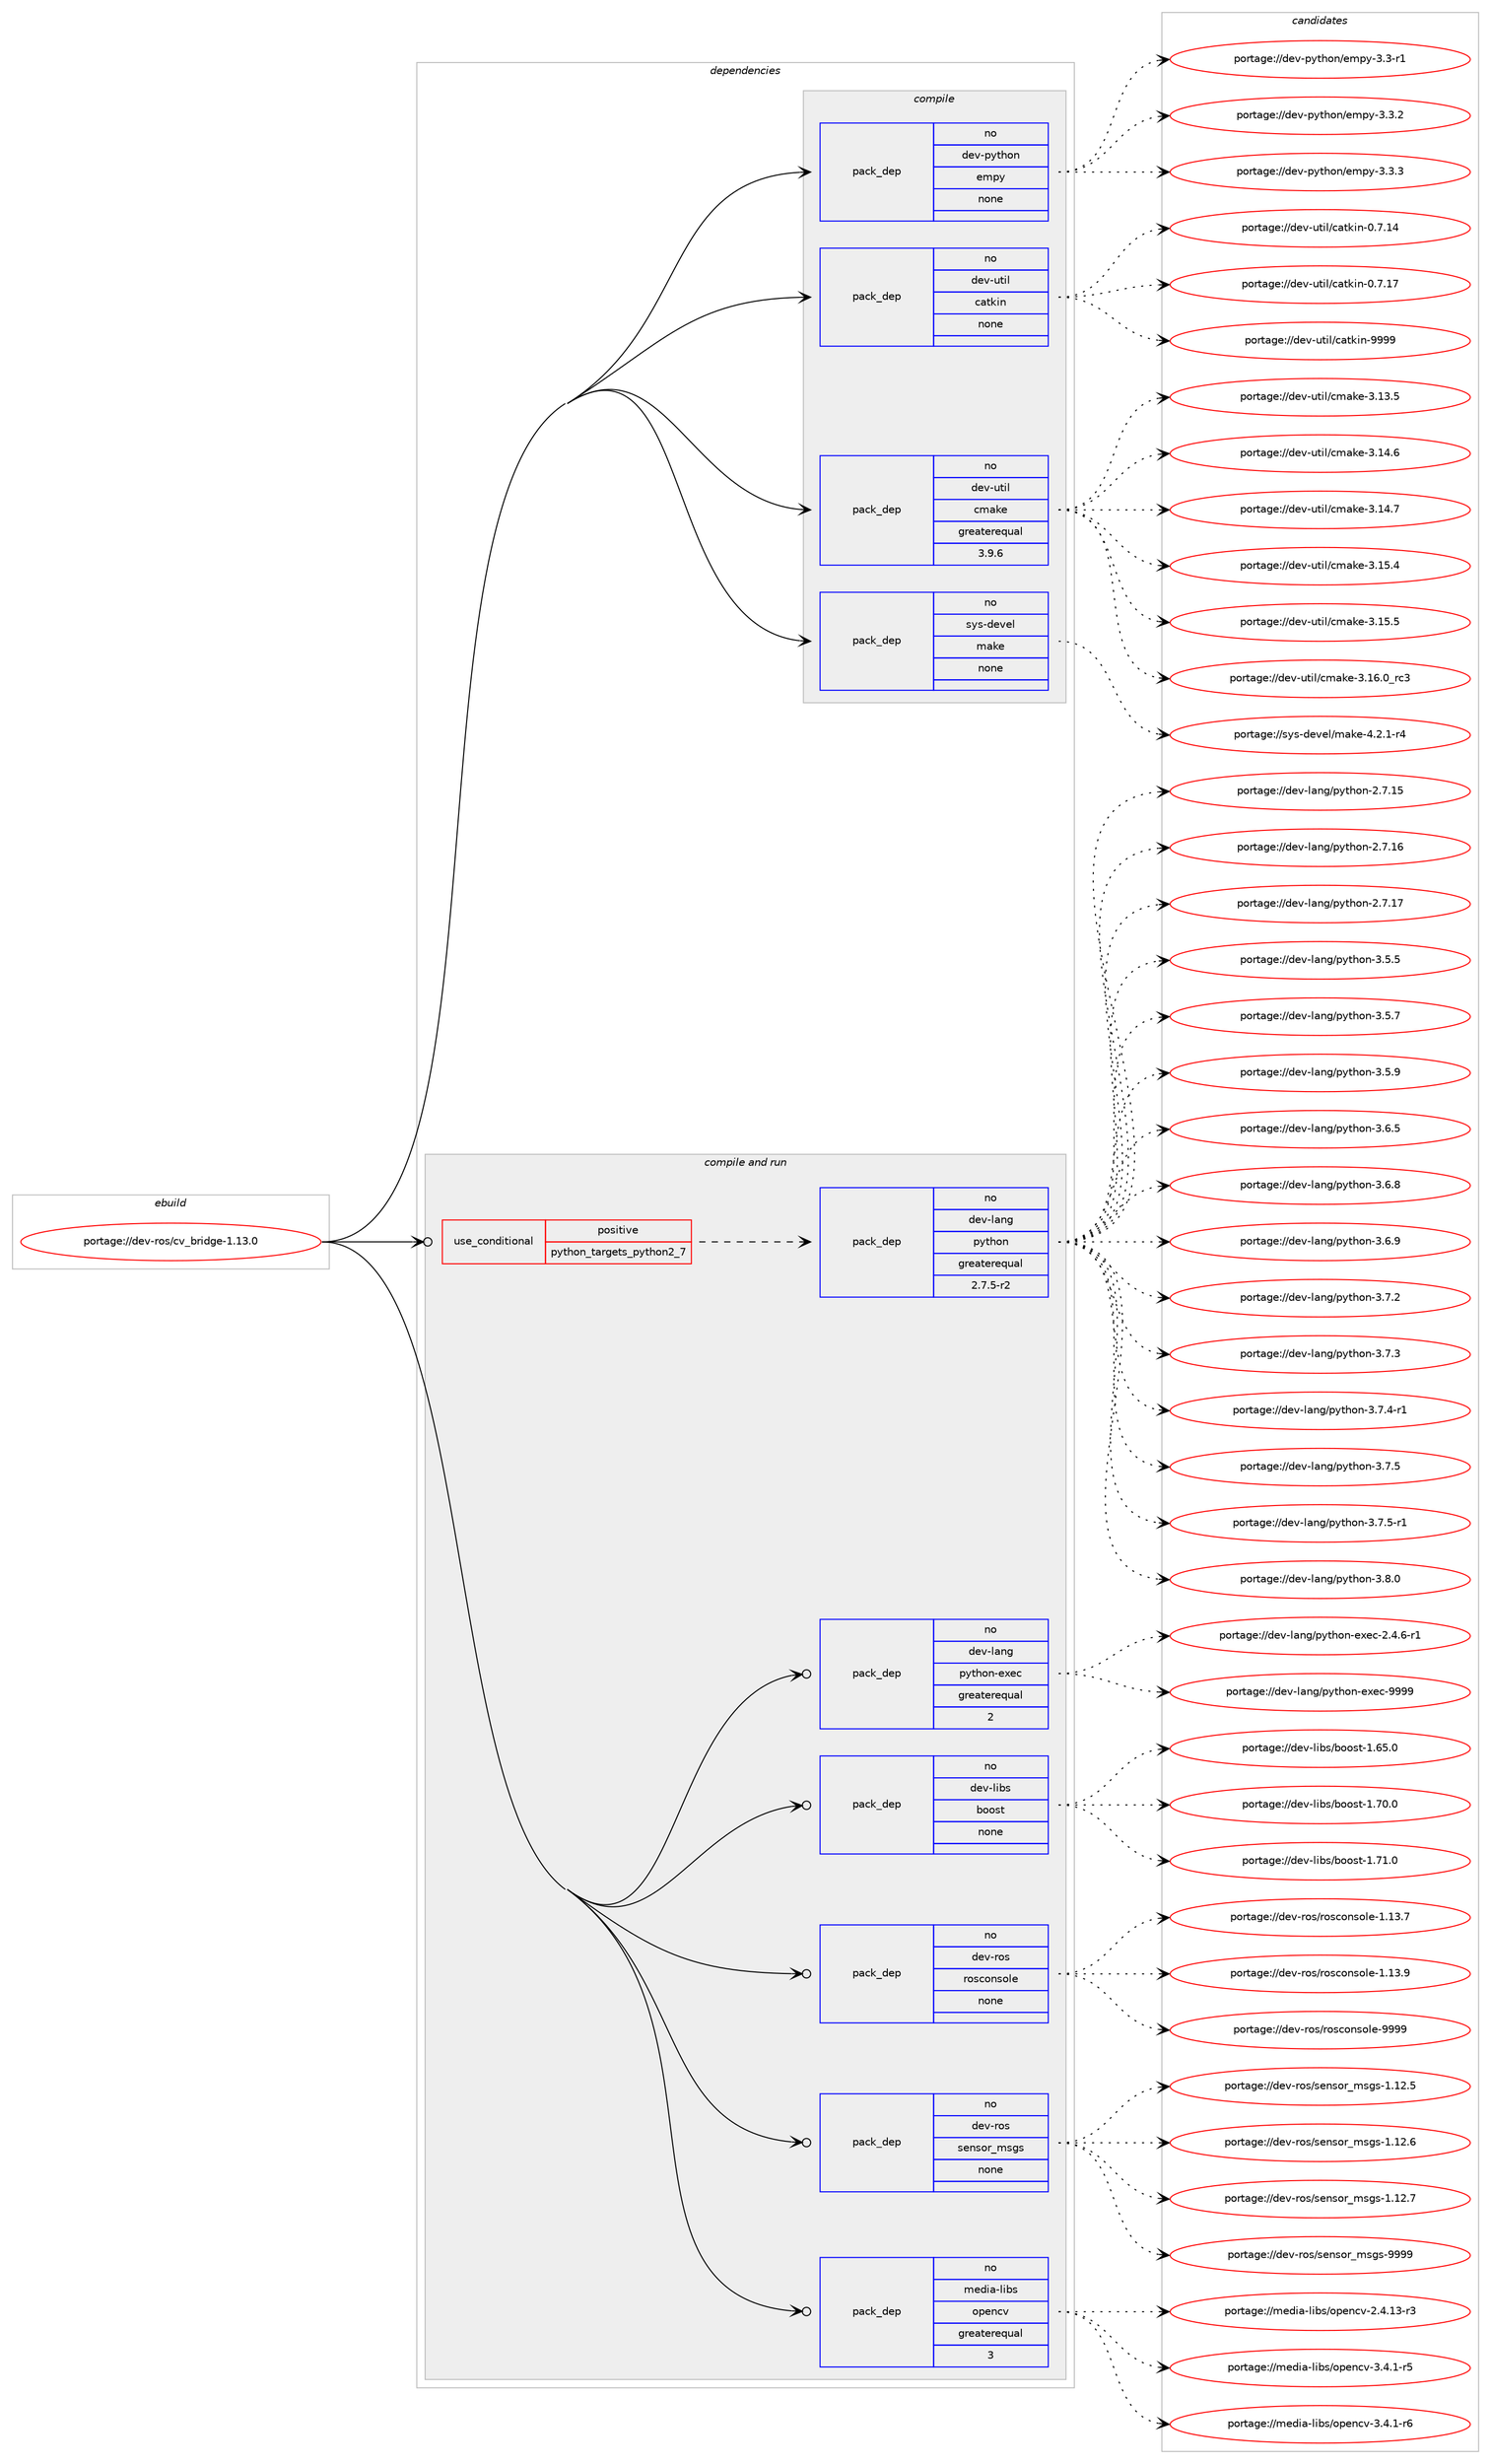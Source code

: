 digraph prolog {

# *************
# Graph options
# *************

newrank=true;
concentrate=true;
compound=true;
graph [rankdir=LR,fontname=Helvetica,fontsize=10,ranksep=1.5];#, ranksep=2.5, nodesep=0.2];
edge  [arrowhead=vee];
node  [fontname=Helvetica,fontsize=10];

# **********
# The ebuild
# **********

subgraph cluster_leftcol {
color=gray;
rank=same;
label=<<i>ebuild</i>>;
id [label="portage://dev-ros/cv_bridge-1.13.0", color=red, width=4, href="../dev-ros/cv_bridge-1.13.0.svg"];
}

# ****************
# The dependencies
# ****************

subgraph cluster_midcol {
color=gray;
label=<<i>dependencies</i>>;
subgraph cluster_compile {
fillcolor="#eeeeee";
style=filled;
label=<<i>compile</i>>;
subgraph pack139978 {
dependency185747 [label=<<TABLE BORDER="0" CELLBORDER="1" CELLSPACING="0" CELLPADDING="4" WIDTH="220"><TR><TD ROWSPAN="6" CELLPADDING="30">pack_dep</TD></TR><TR><TD WIDTH="110">no</TD></TR><TR><TD>dev-python</TD></TR><TR><TD>empy</TD></TR><TR><TD>none</TD></TR><TR><TD></TD></TR></TABLE>>, shape=none, color=blue];
}
id:e -> dependency185747:w [weight=20,style="solid",arrowhead="vee"];
subgraph pack139979 {
dependency185748 [label=<<TABLE BORDER="0" CELLBORDER="1" CELLSPACING="0" CELLPADDING="4" WIDTH="220"><TR><TD ROWSPAN="6" CELLPADDING="30">pack_dep</TD></TR><TR><TD WIDTH="110">no</TD></TR><TR><TD>dev-util</TD></TR><TR><TD>catkin</TD></TR><TR><TD>none</TD></TR><TR><TD></TD></TR></TABLE>>, shape=none, color=blue];
}
id:e -> dependency185748:w [weight=20,style="solid",arrowhead="vee"];
subgraph pack139980 {
dependency185749 [label=<<TABLE BORDER="0" CELLBORDER="1" CELLSPACING="0" CELLPADDING="4" WIDTH="220"><TR><TD ROWSPAN="6" CELLPADDING="30">pack_dep</TD></TR><TR><TD WIDTH="110">no</TD></TR><TR><TD>dev-util</TD></TR><TR><TD>cmake</TD></TR><TR><TD>greaterequal</TD></TR><TR><TD>3.9.6</TD></TR></TABLE>>, shape=none, color=blue];
}
id:e -> dependency185749:w [weight=20,style="solid",arrowhead="vee"];
subgraph pack139981 {
dependency185750 [label=<<TABLE BORDER="0" CELLBORDER="1" CELLSPACING="0" CELLPADDING="4" WIDTH="220"><TR><TD ROWSPAN="6" CELLPADDING="30">pack_dep</TD></TR><TR><TD WIDTH="110">no</TD></TR><TR><TD>sys-devel</TD></TR><TR><TD>make</TD></TR><TR><TD>none</TD></TR><TR><TD></TD></TR></TABLE>>, shape=none, color=blue];
}
id:e -> dependency185750:w [weight=20,style="solid",arrowhead="vee"];
}
subgraph cluster_compileandrun {
fillcolor="#eeeeee";
style=filled;
label=<<i>compile and run</i>>;
subgraph cond42341 {
dependency185751 [label=<<TABLE BORDER="0" CELLBORDER="1" CELLSPACING="0" CELLPADDING="4"><TR><TD ROWSPAN="3" CELLPADDING="10">use_conditional</TD></TR><TR><TD>positive</TD></TR><TR><TD>python_targets_python2_7</TD></TR></TABLE>>, shape=none, color=red];
subgraph pack139982 {
dependency185752 [label=<<TABLE BORDER="0" CELLBORDER="1" CELLSPACING="0" CELLPADDING="4" WIDTH="220"><TR><TD ROWSPAN="6" CELLPADDING="30">pack_dep</TD></TR><TR><TD WIDTH="110">no</TD></TR><TR><TD>dev-lang</TD></TR><TR><TD>python</TD></TR><TR><TD>greaterequal</TD></TR><TR><TD>2.7.5-r2</TD></TR></TABLE>>, shape=none, color=blue];
}
dependency185751:e -> dependency185752:w [weight=20,style="dashed",arrowhead="vee"];
}
id:e -> dependency185751:w [weight=20,style="solid",arrowhead="odotvee"];
subgraph pack139983 {
dependency185753 [label=<<TABLE BORDER="0" CELLBORDER="1" CELLSPACING="0" CELLPADDING="4" WIDTH="220"><TR><TD ROWSPAN="6" CELLPADDING="30">pack_dep</TD></TR><TR><TD WIDTH="110">no</TD></TR><TR><TD>dev-lang</TD></TR><TR><TD>python-exec</TD></TR><TR><TD>greaterequal</TD></TR><TR><TD>2</TD></TR></TABLE>>, shape=none, color=blue];
}
id:e -> dependency185753:w [weight=20,style="solid",arrowhead="odotvee"];
subgraph pack139984 {
dependency185754 [label=<<TABLE BORDER="0" CELLBORDER="1" CELLSPACING="0" CELLPADDING="4" WIDTH="220"><TR><TD ROWSPAN="6" CELLPADDING="30">pack_dep</TD></TR><TR><TD WIDTH="110">no</TD></TR><TR><TD>dev-libs</TD></TR><TR><TD>boost</TD></TR><TR><TD>none</TD></TR><TR><TD></TD></TR></TABLE>>, shape=none, color=blue];
}
id:e -> dependency185754:w [weight=20,style="solid",arrowhead="odotvee"];
subgraph pack139985 {
dependency185755 [label=<<TABLE BORDER="0" CELLBORDER="1" CELLSPACING="0" CELLPADDING="4" WIDTH="220"><TR><TD ROWSPAN="6" CELLPADDING="30">pack_dep</TD></TR><TR><TD WIDTH="110">no</TD></TR><TR><TD>dev-ros</TD></TR><TR><TD>rosconsole</TD></TR><TR><TD>none</TD></TR><TR><TD></TD></TR></TABLE>>, shape=none, color=blue];
}
id:e -> dependency185755:w [weight=20,style="solid",arrowhead="odotvee"];
subgraph pack139986 {
dependency185756 [label=<<TABLE BORDER="0" CELLBORDER="1" CELLSPACING="0" CELLPADDING="4" WIDTH="220"><TR><TD ROWSPAN="6" CELLPADDING="30">pack_dep</TD></TR><TR><TD WIDTH="110">no</TD></TR><TR><TD>dev-ros</TD></TR><TR><TD>sensor_msgs</TD></TR><TR><TD>none</TD></TR><TR><TD></TD></TR></TABLE>>, shape=none, color=blue];
}
id:e -> dependency185756:w [weight=20,style="solid",arrowhead="odotvee"];
subgraph pack139987 {
dependency185757 [label=<<TABLE BORDER="0" CELLBORDER="1" CELLSPACING="0" CELLPADDING="4" WIDTH="220"><TR><TD ROWSPAN="6" CELLPADDING="30">pack_dep</TD></TR><TR><TD WIDTH="110">no</TD></TR><TR><TD>media-libs</TD></TR><TR><TD>opencv</TD></TR><TR><TD>greaterequal</TD></TR><TR><TD>3</TD></TR></TABLE>>, shape=none, color=blue];
}
id:e -> dependency185757:w [weight=20,style="solid",arrowhead="odotvee"];
}
subgraph cluster_run {
fillcolor="#eeeeee";
style=filled;
label=<<i>run</i>>;
}
}

# **************
# The candidates
# **************

subgraph cluster_choices {
rank=same;
color=gray;
label=<<i>candidates</i>>;

subgraph choice139978 {
color=black;
nodesep=1;
choiceportage1001011184511212111610411111047101109112121455146514511449 [label="portage://dev-python/empy-3.3-r1", color=red, width=4,href="../dev-python/empy-3.3-r1.svg"];
choiceportage1001011184511212111610411111047101109112121455146514650 [label="portage://dev-python/empy-3.3.2", color=red, width=4,href="../dev-python/empy-3.3.2.svg"];
choiceportage1001011184511212111610411111047101109112121455146514651 [label="portage://dev-python/empy-3.3.3", color=red, width=4,href="../dev-python/empy-3.3.3.svg"];
dependency185747:e -> choiceportage1001011184511212111610411111047101109112121455146514511449:w [style=dotted,weight="100"];
dependency185747:e -> choiceportage1001011184511212111610411111047101109112121455146514650:w [style=dotted,weight="100"];
dependency185747:e -> choiceportage1001011184511212111610411111047101109112121455146514651:w [style=dotted,weight="100"];
}
subgraph choice139979 {
color=black;
nodesep=1;
choiceportage1001011184511711610510847999711610710511045484655464952 [label="portage://dev-util/catkin-0.7.14", color=red, width=4,href="../dev-util/catkin-0.7.14.svg"];
choiceportage1001011184511711610510847999711610710511045484655464955 [label="portage://dev-util/catkin-0.7.17", color=red, width=4,href="../dev-util/catkin-0.7.17.svg"];
choiceportage100101118451171161051084799971161071051104557575757 [label="portage://dev-util/catkin-9999", color=red, width=4,href="../dev-util/catkin-9999.svg"];
dependency185748:e -> choiceportage1001011184511711610510847999711610710511045484655464952:w [style=dotted,weight="100"];
dependency185748:e -> choiceportage1001011184511711610510847999711610710511045484655464955:w [style=dotted,weight="100"];
dependency185748:e -> choiceportage100101118451171161051084799971161071051104557575757:w [style=dotted,weight="100"];
}
subgraph choice139980 {
color=black;
nodesep=1;
choiceportage1001011184511711610510847991099710710145514649514653 [label="portage://dev-util/cmake-3.13.5", color=red, width=4,href="../dev-util/cmake-3.13.5.svg"];
choiceportage1001011184511711610510847991099710710145514649524654 [label="portage://dev-util/cmake-3.14.6", color=red, width=4,href="../dev-util/cmake-3.14.6.svg"];
choiceportage1001011184511711610510847991099710710145514649524655 [label="portage://dev-util/cmake-3.14.7", color=red, width=4,href="../dev-util/cmake-3.14.7.svg"];
choiceportage1001011184511711610510847991099710710145514649534652 [label="portage://dev-util/cmake-3.15.4", color=red, width=4,href="../dev-util/cmake-3.15.4.svg"];
choiceportage1001011184511711610510847991099710710145514649534653 [label="portage://dev-util/cmake-3.15.5", color=red, width=4,href="../dev-util/cmake-3.15.5.svg"];
choiceportage1001011184511711610510847991099710710145514649544648951149951 [label="portage://dev-util/cmake-3.16.0_rc3", color=red, width=4,href="../dev-util/cmake-3.16.0_rc3.svg"];
dependency185749:e -> choiceportage1001011184511711610510847991099710710145514649514653:w [style=dotted,weight="100"];
dependency185749:e -> choiceportage1001011184511711610510847991099710710145514649524654:w [style=dotted,weight="100"];
dependency185749:e -> choiceportage1001011184511711610510847991099710710145514649524655:w [style=dotted,weight="100"];
dependency185749:e -> choiceportage1001011184511711610510847991099710710145514649534652:w [style=dotted,weight="100"];
dependency185749:e -> choiceportage1001011184511711610510847991099710710145514649534653:w [style=dotted,weight="100"];
dependency185749:e -> choiceportage1001011184511711610510847991099710710145514649544648951149951:w [style=dotted,weight="100"];
}
subgraph choice139981 {
color=black;
nodesep=1;
choiceportage1151211154510010111810110847109971071014552465046494511452 [label="portage://sys-devel/make-4.2.1-r4", color=red, width=4,href="../sys-devel/make-4.2.1-r4.svg"];
dependency185750:e -> choiceportage1151211154510010111810110847109971071014552465046494511452:w [style=dotted,weight="100"];
}
subgraph choice139982 {
color=black;
nodesep=1;
choiceportage10010111845108971101034711212111610411111045504655464953 [label="portage://dev-lang/python-2.7.15", color=red, width=4,href="../dev-lang/python-2.7.15.svg"];
choiceportage10010111845108971101034711212111610411111045504655464954 [label="portage://dev-lang/python-2.7.16", color=red, width=4,href="../dev-lang/python-2.7.16.svg"];
choiceportage10010111845108971101034711212111610411111045504655464955 [label="portage://dev-lang/python-2.7.17", color=red, width=4,href="../dev-lang/python-2.7.17.svg"];
choiceportage100101118451089711010347112121116104111110455146534653 [label="portage://dev-lang/python-3.5.5", color=red, width=4,href="../dev-lang/python-3.5.5.svg"];
choiceportage100101118451089711010347112121116104111110455146534655 [label="portage://dev-lang/python-3.5.7", color=red, width=4,href="../dev-lang/python-3.5.7.svg"];
choiceportage100101118451089711010347112121116104111110455146534657 [label="portage://dev-lang/python-3.5.9", color=red, width=4,href="../dev-lang/python-3.5.9.svg"];
choiceportage100101118451089711010347112121116104111110455146544653 [label="portage://dev-lang/python-3.6.5", color=red, width=4,href="../dev-lang/python-3.6.5.svg"];
choiceportage100101118451089711010347112121116104111110455146544656 [label="portage://dev-lang/python-3.6.8", color=red, width=4,href="../dev-lang/python-3.6.8.svg"];
choiceportage100101118451089711010347112121116104111110455146544657 [label="portage://dev-lang/python-3.6.9", color=red, width=4,href="../dev-lang/python-3.6.9.svg"];
choiceportage100101118451089711010347112121116104111110455146554650 [label="portage://dev-lang/python-3.7.2", color=red, width=4,href="../dev-lang/python-3.7.2.svg"];
choiceportage100101118451089711010347112121116104111110455146554651 [label="portage://dev-lang/python-3.7.3", color=red, width=4,href="../dev-lang/python-3.7.3.svg"];
choiceportage1001011184510897110103471121211161041111104551465546524511449 [label="portage://dev-lang/python-3.7.4-r1", color=red, width=4,href="../dev-lang/python-3.7.4-r1.svg"];
choiceportage100101118451089711010347112121116104111110455146554653 [label="portage://dev-lang/python-3.7.5", color=red, width=4,href="../dev-lang/python-3.7.5.svg"];
choiceportage1001011184510897110103471121211161041111104551465546534511449 [label="portage://dev-lang/python-3.7.5-r1", color=red, width=4,href="../dev-lang/python-3.7.5-r1.svg"];
choiceportage100101118451089711010347112121116104111110455146564648 [label="portage://dev-lang/python-3.8.0", color=red, width=4,href="../dev-lang/python-3.8.0.svg"];
dependency185752:e -> choiceportage10010111845108971101034711212111610411111045504655464953:w [style=dotted,weight="100"];
dependency185752:e -> choiceportage10010111845108971101034711212111610411111045504655464954:w [style=dotted,weight="100"];
dependency185752:e -> choiceportage10010111845108971101034711212111610411111045504655464955:w [style=dotted,weight="100"];
dependency185752:e -> choiceportage100101118451089711010347112121116104111110455146534653:w [style=dotted,weight="100"];
dependency185752:e -> choiceportage100101118451089711010347112121116104111110455146534655:w [style=dotted,weight="100"];
dependency185752:e -> choiceportage100101118451089711010347112121116104111110455146534657:w [style=dotted,weight="100"];
dependency185752:e -> choiceportage100101118451089711010347112121116104111110455146544653:w [style=dotted,weight="100"];
dependency185752:e -> choiceportage100101118451089711010347112121116104111110455146544656:w [style=dotted,weight="100"];
dependency185752:e -> choiceportage100101118451089711010347112121116104111110455146544657:w [style=dotted,weight="100"];
dependency185752:e -> choiceportage100101118451089711010347112121116104111110455146554650:w [style=dotted,weight="100"];
dependency185752:e -> choiceportage100101118451089711010347112121116104111110455146554651:w [style=dotted,weight="100"];
dependency185752:e -> choiceportage1001011184510897110103471121211161041111104551465546524511449:w [style=dotted,weight="100"];
dependency185752:e -> choiceportage100101118451089711010347112121116104111110455146554653:w [style=dotted,weight="100"];
dependency185752:e -> choiceportage1001011184510897110103471121211161041111104551465546534511449:w [style=dotted,weight="100"];
dependency185752:e -> choiceportage100101118451089711010347112121116104111110455146564648:w [style=dotted,weight="100"];
}
subgraph choice139983 {
color=black;
nodesep=1;
choiceportage10010111845108971101034711212111610411111045101120101994550465246544511449 [label="portage://dev-lang/python-exec-2.4.6-r1", color=red, width=4,href="../dev-lang/python-exec-2.4.6-r1.svg"];
choiceportage10010111845108971101034711212111610411111045101120101994557575757 [label="portage://dev-lang/python-exec-9999", color=red, width=4,href="../dev-lang/python-exec-9999.svg"];
dependency185753:e -> choiceportage10010111845108971101034711212111610411111045101120101994550465246544511449:w [style=dotted,weight="100"];
dependency185753:e -> choiceportage10010111845108971101034711212111610411111045101120101994557575757:w [style=dotted,weight="100"];
}
subgraph choice139984 {
color=black;
nodesep=1;
choiceportage1001011184510810598115479811111111511645494654534648 [label="portage://dev-libs/boost-1.65.0", color=red, width=4,href="../dev-libs/boost-1.65.0.svg"];
choiceportage1001011184510810598115479811111111511645494655484648 [label="portage://dev-libs/boost-1.70.0", color=red, width=4,href="../dev-libs/boost-1.70.0.svg"];
choiceportage1001011184510810598115479811111111511645494655494648 [label="portage://dev-libs/boost-1.71.0", color=red, width=4,href="../dev-libs/boost-1.71.0.svg"];
dependency185754:e -> choiceportage1001011184510810598115479811111111511645494654534648:w [style=dotted,weight="100"];
dependency185754:e -> choiceportage1001011184510810598115479811111111511645494655484648:w [style=dotted,weight="100"];
dependency185754:e -> choiceportage1001011184510810598115479811111111511645494655494648:w [style=dotted,weight="100"];
}
subgraph choice139985 {
color=black;
nodesep=1;
choiceportage10010111845114111115471141111159911111011511110810145494649514655 [label="portage://dev-ros/rosconsole-1.13.7", color=red, width=4,href="../dev-ros/rosconsole-1.13.7.svg"];
choiceportage10010111845114111115471141111159911111011511110810145494649514657 [label="portage://dev-ros/rosconsole-1.13.9", color=red, width=4,href="../dev-ros/rosconsole-1.13.9.svg"];
choiceportage1001011184511411111547114111115991111101151111081014557575757 [label="portage://dev-ros/rosconsole-9999", color=red, width=4,href="../dev-ros/rosconsole-9999.svg"];
dependency185755:e -> choiceportage10010111845114111115471141111159911111011511110810145494649514655:w [style=dotted,weight="100"];
dependency185755:e -> choiceportage10010111845114111115471141111159911111011511110810145494649514657:w [style=dotted,weight="100"];
dependency185755:e -> choiceportage1001011184511411111547114111115991111101151111081014557575757:w [style=dotted,weight="100"];
}
subgraph choice139986 {
color=black;
nodesep=1;
choiceportage10010111845114111115471151011101151111149510911510311545494649504653 [label="portage://dev-ros/sensor_msgs-1.12.5", color=red, width=4,href="../dev-ros/sensor_msgs-1.12.5.svg"];
choiceportage10010111845114111115471151011101151111149510911510311545494649504654 [label="portage://dev-ros/sensor_msgs-1.12.6", color=red, width=4,href="../dev-ros/sensor_msgs-1.12.6.svg"];
choiceportage10010111845114111115471151011101151111149510911510311545494649504655 [label="portage://dev-ros/sensor_msgs-1.12.7", color=red, width=4,href="../dev-ros/sensor_msgs-1.12.7.svg"];
choiceportage1001011184511411111547115101110115111114951091151031154557575757 [label="portage://dev-ros/sensor_msgs-9999", color=red, width=4,href="../dev-ros/sensor_msgs-9999.svg"];
dependency185756:e -> choiceportage10010111845114111115471151011101151111149510911510311545494649504653:w [style=dotted,weight="100"];
dependency185756:e -> choiceportage10010111845114111115471151011101151111149510911510311545494649504654:w [style=dotted,weight="100"];
dependency185756:e -> choiceportage10010111845114111115471151011101151111149510911510311545494649504655:w [style=dotted,weight="100"];
dependency185756:e -> choiceportage1001011184511411111547115101110115111114951091151031154557575757:w [style=dotted,weight="100"];
}
subgraph choice139987 {
color=black;
nodesep=1;
choiceportage1091011001059745108105981154711111210111099118455046524649514511451 [label="portage://media-libs/opencv-2.4.13-r3", color=red, width=4,href="../media-libs/opencv-2.4.13-r3.svg"];
choiceportage10910110010597451081059811547111112101110991184551465246494511453 [label="portage://media-libs/opencv-3.4.1-r5", color=red, width=4,href="../media-libs/opencv-3.4.1-r5.svg"];
choiceportage10910110010597451081059811547111112101110991184551465246494511454 [label="portage://media-libs/opencv-3.4.1-r6", color=red, width=4,href="../media-libs/opencv-3.4.1-r6.svg"];
dependency185757:e -> choiceportage1091011001059745108105981154711111210111099118455046524649514511451:w [style=dotted,weight="100"];
dependency185757:e -> choiceportage10910110010597451081059811547111112101110991184551465246494511453:w [style=dotted,weight="100"];
dependency185757:e -> choiceportage10910110010597451081059811547111112101110991184551465246494511454:w [style=dotted,weight="100"];
}
}

}
